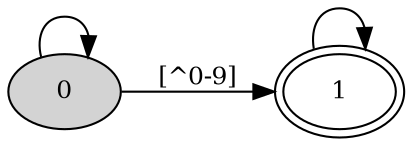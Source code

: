 digraph "SFA" {
rankdir=LR;

//Initial state
node [style = filled, shape = ellipse, peripheries = 1, fillcolor = "#d3d3d3ff", fontsize = 12]
0

//Final states
node [style = filled, shape = ellipse, peripheries = 2, fillcolor = white, fontsize = 12]
1

//Other states
node [style = filled, shape = ellipse, peripheries = 1, fillcolor = white, fontsize = 12]

//Transitions
0 -> 1 [label = "[^0-9]", fontsize = 12 ];
0 -> 0 [label = "", fontsize = 12 ];
1 -> 1 [label = "", fontsize = 12 ];
}
